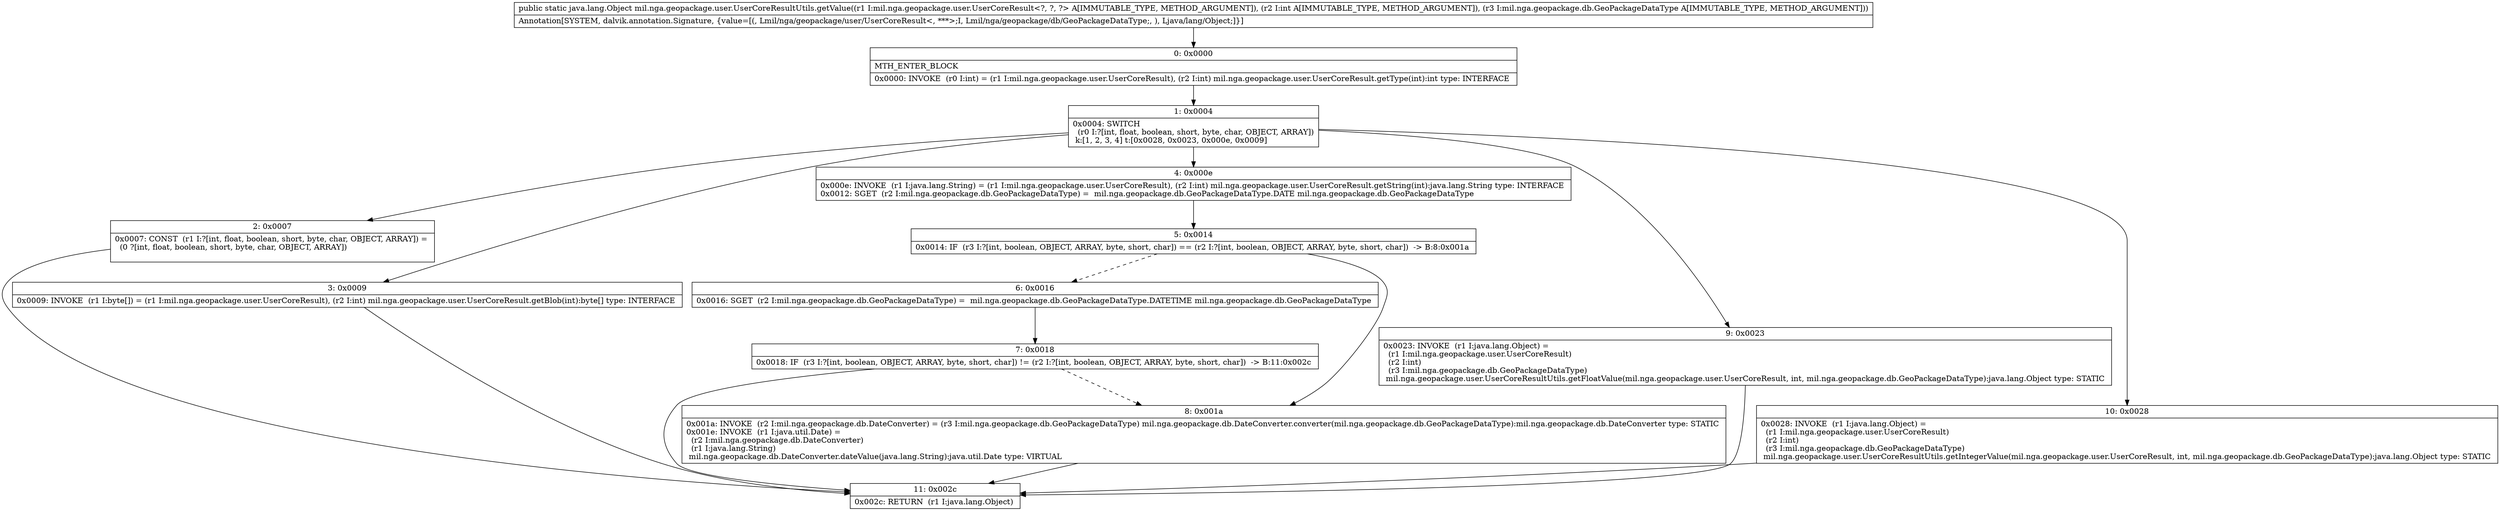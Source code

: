 digraph "CFG formil.nga.geopackage.user.UserCoreResultUtils.getValue(Lmil\/nga\/geopackage\/user\/UserCoreResult;ILmil\/nga\/geopackage\/db\/GeoPackageDataType;)Ljava\/lang\/Object;" {
Node_0 [shape=record,label="{0\:\ 0x0000|MTH_ENTER_BLOCK\l|0x0000: INVOKE  (r0 I:int) = (r1 I:mil.nga.geopackage.user.UserCoreResult), (r2 I:int) mil.nga.geopackage.user.UserCoreResult.getType(int):int type: INTERFACE \l}"];
Node_1 [shape=record,label="{1\:\ 0x0004|0x0004: SWITCH  \l  (r0 I:?[int, float, boolean, short, byte, char, OBJECT, ARRAY])\l k:[1, 2, 3, 4] t:[0x0028, 0x0023, 0x000e, 0x0009] \l}"];
Node_2 [shape=record,label="{2\:\ 0x0007|0x0007: CONST  (r1 I:?[int, float, boolean, short, byte, char, OBJECT, ARRAY]) = \l  (0 ?[int, float, boolean, short, byte, char, OBJECT, ARRAY])\l \l}"];
Node_3 [shape=record,label="{3\:\ 0x0009|0x0009: INVOKE  (r1 I:byte[]) = (r1 I:mil.nga.geopackage.user.UserCoreResult), (r2 I:int) mil.nga.geopackage.user.UserCoreResult.getBlob(int):byte[] type: INTERFACE \l}"];
Node_4 [shape=record,label="{4\:\ 0x000e|0x000e: INVOKE  (r1 I:java.lang.String) = (r1 I:mil.nga.geopackage.user.UserCoreResult), (r2 I:int) mil.nga.geopackage.user.UserCoreResult.getString(int):java.lang.String type: INTERFACE \l0x0012: SGET  (r2 I:mil.nga.geopackage.db.GeoPackageDataType) =  mil.nga.geopackage.db.GeoPackageDataType.DATE mil.nga.geopackage.db.GeoPackageDataType \l}"];
Node_5 [shape=record,label="{5\:\ 0x0014|0x0014: IF  (r3 I:?[int, boolean, OBJECT, ARRAY, byte, short, char]) == (r2 I:?[int, boolean, OBJECT, ARRAY, byte, short, char])  \-\> B:8:0x001a \l}"];
Node_6 [shape=record,label="{6\:\ 0x0016|0x0016: SGET  (r2 I:mil.nga.geopackage.db.GeoPackageDataType) =  mil.nga.geopackage.db.GeoPackageDataType.DATETIME mil.nga.geopackage.db.GeoPackageDataType \l}"];
Node_7 [shape=record,label="{7\:\ 0x0018|0x0018: IF  (r3 I:?[int, boolean, OBJECT, ARRAY, byte, short, char]) != (r2 I:?[int, boolean, OBJECT, ARRAY, byte, short, char])  \-\> B:11:0x002c \l}"];
Node_8 [shape=record,label="{8\:\ 0x001a|0x001a: INVOKE  (r2 I:mil.nga.geopackage.db.DateConverter) = (r3 I:mil.nga.geopackage.db.GeoPackageDataType) mil.nga.geopackage.db.DateConverter.converter(mil.nga.geopackage.db.GeoPackageDataType):mil.nga.geopackage.db.DateConverter type: STATIC \l0x001e: INVOKE  (r1 I:java.util.Date) = \l  (r2 I:mil.nga.geopackage.db.DateConverter)\l  (r1 I:java.lang.String)\l mil.nga.geopackage.db.DateConverter.dateValue(java.lang.String):java.util.Date type: VIRTUAL \l}"];
Node_9 [shape=record,label="{9\:\ 0x0023|0x0023: INVOKE  (r1 I:java.lang.Object) = \l  (r1 I:mil.nga.geopackage.user.UserCoreResult)\l  (r2 I:int)\l  (r3 I:mil.nga.geopackage.db.GeoPackageDataType)\l mil.nga.geopackage.user.UserCoreResultUtils.getFloatValue(mil.nga.geopackage.user.UserCoreResult, int, mil.nga.geopackage.db.GeoPackageDataType):java.lang.Object type: STATIC \l}"];
Node_10 [shape=record,label="{10\:\ 0x0028|0x0028: INVOKE  (r1 I:java.lang.Object) = \l  (r1 I:mil.nga.geopackage.user.UserCoreResult)\l  (r2 I:int)\l  (r3 I:mil.nga.geopackage.db.GeoPackageDataType)\l mil.nga.geopackage.user.UserCoreResultUtils.getIntegerValue(mil.nga.geopackage.user.UserCoreResult, int, mil.nga.geopackage.db.GeoPackageDataType):java.lang.Object type: STATIC \l}"];
Node_11 [shape=record,label="{11\:\ 0x002c|0x002c: RETURN  (r1 I:java.lang.Object) \l}"];
MethodNode[shape=record,label="{public static java.lang.Object mil.nga.geopackage.user.UserCoreResultUtils.getValue((r1 I:mil.nga.geopackage.user.UserCoreResult\<?, ?, ?\> A[IMMUTABLE_TYPE, METHOD_ARGUMENT]), (r2 I:int A[IMMUTABLE_TYPE, METHOD_ARGUMENT]), (r3 I:mil.nga.geopackage.db.GeoPackageDataType A[IMMUTABLE_TYPE, METHOD_ARGUMENT]))  | Annotation[SYSTEM, dalvik.annotation.Signature, \{value=[(, Lmil\/nga\/geopackage\/user\/UserCoreResult\<, ***\>;I, Lmil\/nga\/geopackage\/db\/GeoPackageDataType;, ), Ljava\/lang\/Object;]\}]\l}"];
MethodNode -> Node_0;
Node_0 -> Node_1;
Node_1 -> Node_2;
Node_1 -> Node_3;
Node_1 -> Node_4;
Node_1 -> Node_9;
Node_1 -> Node_10;
Node_2 -> Node_11;
Node_3 -> Node_11;
Node_4 -> Node_5;
Node_5 -> Node_6[style=dashed];
Node_5 -> Node_8;
Node_6 -> Node_7;
Node_7 -> Node_8[style=dashed];
Node_7 -> Node_11;
Node_8 -> Node_11;
Node_9 -> Node_11;
Node_10 -> Node_11;
}


